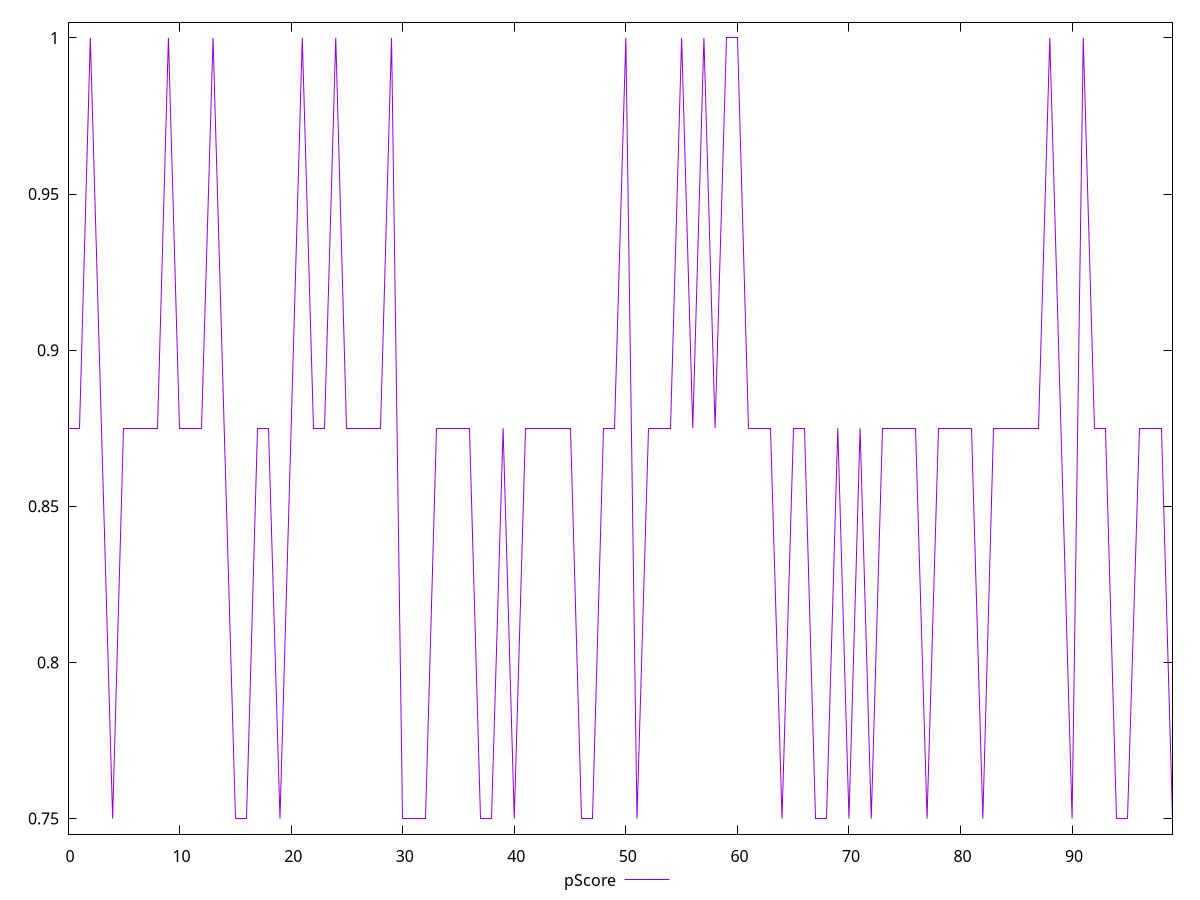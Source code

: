 reset

$pScore <<EOF
0 0.875
1 0.875
2 1
3 0.875
4 0.75
5 0.875
6 0.875
7 0.875
8 0.875
9 1
10 0.875
11 0.875
12 0.875
13 1
14 0.875
15 0.75
16 0.75
17 0.875
18 0.875
19 0.75
20 0.875
21 1
22 0.875
23 0.875
24 1
25 0.875
26 0.875
27 0.875
28 0.875
29 1
30 0.75
31 0.75
32 0.75
33 0.875
34 0.875
35 0.875
36 0.875
37 0.75
38 0.75
39 0.875
40 0.75
41 0.875
42 0.875
43 0.875
44 0.875
45 0.875
46 0.75
47 0.75
48 0.875
49 0.875
50 1
51 0.75
52 0.875
53 0.875
54 0.875
55 1
56 0.875
57 1
58 0.875
59 1
60 1
61 0.875
62 0.875
63 0.875
64 0.75
65 0.875
66 0.875
67 0.75
68 0.75
69 0.875
70 0.75
71 0.875
72 0.75
73 0.875
74 0.875
75 0.875
76 0.875
77 0.75
78 0.875
79 0.875
80 0.875
81 0.875
82 0.75
83 0.875
84 0.875
85 0.875
86 0.875
87 0.875
88 1
89 0.875
90 0.75
91 1
92 0.875
93 0.875
94 0.75
95 0.75
96 0.875
97 0.875
98 0.875
99 0.75
EOF

set key outside below
set xrange [0:99]
set yrange [0.745:1.005]
set trange [0.745:1.005]
set terminal svg size 640, 500 enhanced background rgb 'white'
set output "report_00017_2021-02-10T15-08-03.406Z/unused-css-rules/samples/pages+cached+noadtech/pScore/values.svg"

plot $pScore title "pScore" with line

reset
